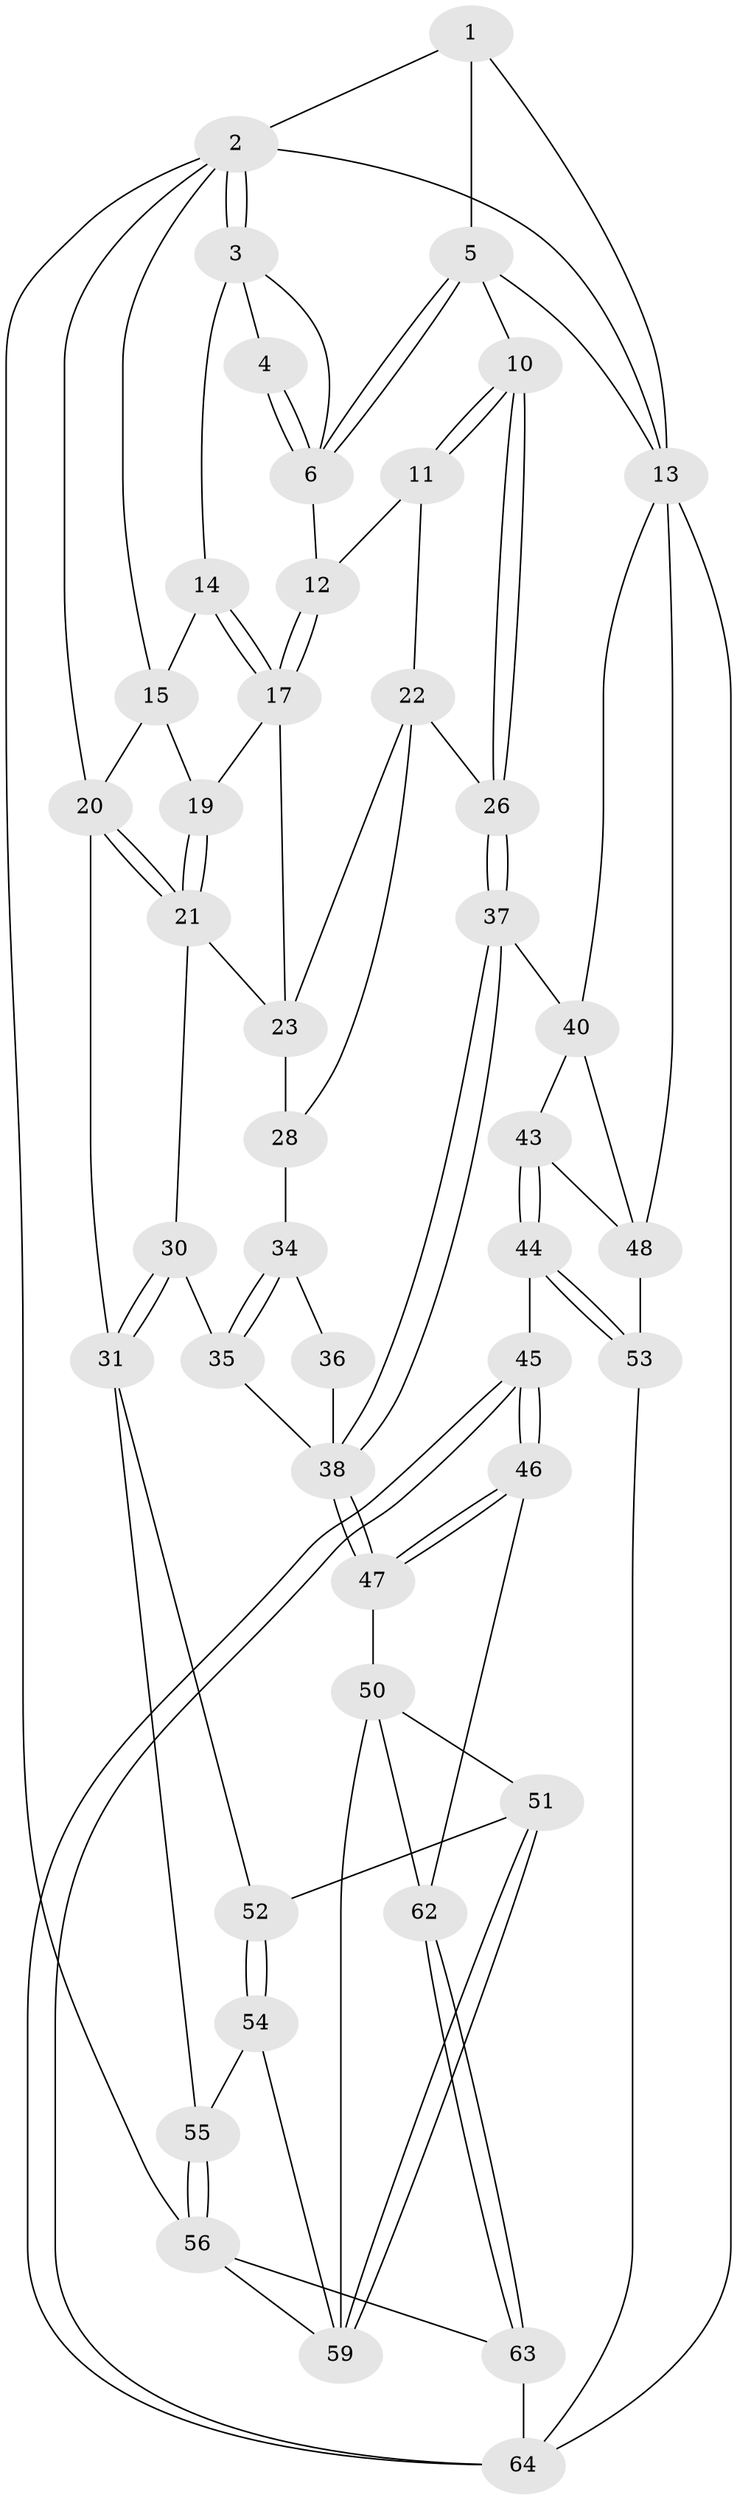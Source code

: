 // original degree distribution, {3: 0.046153846153846156, 6: 0.26153846153846155, 4: 0.27692307692307694, 5: 0.4153846153846154}
// Generated by graph-tools (version 1.1) at 2025/11/02/27/25 16:11:53]
// undirected, 45 vertices, 101 edges
graph export_dot {
graph [start="1"]
  node [color=gray90,style=filled];
  1 [pos="+0.5853354953719423+0"];
  2 [pos="+0+0",super="+42"];
  3 [pos="+0.2561495818499527+0",super="+8"];
  4 [pos="+0.5586680634404223+0"];
  5 [pos="+0.6156468046793613+0.056055068674072735",super="+9"];
  6 [pos="+0.40523822994487896+0.10869845811924232",super="+7"];
  10 [pos="+0.7373728799016168+0.3446696145826726"];
  11 [pos="+0.48035499350212174+0.2581188846264302"];
  12 [pos="+0.4221223960199061+0.19658493570829216"];
  13 [pos="+1+0.2169513335032258",super="+58"];
  14 [pos="+0.18449462264387728+0.1823250379613615"];
  15 [pos="+0.124485746825288+0.18362840792994603",super="+16"];
  17 [pos="+0.2364236388141396+0.2780202241253805",super="+18"];
  19 [pos="+0.09841093397888463+0.3452566780094038"];
  20 [pos="+0+0.41056860332454953",super="+33"];
  21 [pos="+0+0.4424684162302387",super="+25"];
  22 [pos="+0.3020052825246741+0.3436262784469469",super="+27"];
  23 [pos="+0.26135287704046595+0.34494354019637286",super="+24"];
  26 [pos="+0.6748895612259098+0.4858963430349879"];
  28 [pos="+0.514879593648707+0.4980212893947879",super="+29"];
  30 [pos="+0.17000900021676232+0.7050222998523588"];
  31 [pos="+0.15357214629452104+0.7238318652961611",super="+32"];
  34 [pos="+0.24531457085422592+0.5425202718505652"];
  35 [pos="+0.18815547290584397+0.6910528410191412"];
  36 [pos="+0.3703236396196005+0.6156239205695332"];
  37 [pos="+0.6771978473392655+0.5305292324834278"];
  38 [pos="+0.4291217430227058+0.7518495237108783",super="+39"];
  40 [pos="+1+0.7104359984175537",super="+41"];
  43 [pos="+0.7269451841588795+0.6450705092433205"];
  44 [pos="+0.6136663329787752+0.8869515658762095"];
  45 [pos="+0.5420803506909863+0.9298144027380941"];
  46 [pos="+0.48352737361446324+0.8654299071484742"];
  47 [pos="+0.43171625362222626+0.7918110152478492"];
  48 [pos="+0.7766347261332618+0.7301523714202238",super="+49"];
  50 [pos="+0.32692471162344267+0.86927396423894",super="+61"];
  51 [pos="+0.24140741753550873+0.8506908563078194"];
  52 [pos="+0.1729367565249725+0.7571951179792539"];
  53 [pos="+0.8309374006561794+0.9726972701899022"];
  54 [pos="+0.1596045876354227+0.9462636318733012"];
  55 [pos="+0.06966090396992407+0.7982720412034778"];
  56 [pos="+0.09248883631386899+1",super="+57"];
  59 [pos="+0.21482486181481728+0.9571551031096726",super="+60"];
  62 [pos="+0.3432384646829368+0.9534211868850044"];
  63 [pos="+0.41992418809157034+1"];
  64 [pos="+0.4918640476322232+1",super="+65"];
  1 -- 2;
  1 -- 5;
  1 -- 13;
  2 -- 3;
  2 -- 3;
  2 -- 15;
  2 -- 56;
  2 -- 20;
  2 -- 13;
  3 -- 4;
  3 -- 14;
  3 -- 6;
  4 -- 6;
  4 -- 6;
  5 -- 6;
  5 -- 6;
  5 -- 10;
  5 -- 13;
  6 -- 12;
  10 -- 11;
  10 -- 11;
  10 -- 26;
  10 -- 26;
  11 -- 12;
  11 -- 22;
  12 -- 17;
  12 -- 17;
  13 -- 40;
  13 -- 48;
  13 -- 64;
  14 -- 15;
  14 -- 17;
  14 -- 17;
  15 -- 19;
  15 -- 20;
  17 -- 19;
  17 -- 23;
  19 -- 21;
  19 -- 21;
  20 -- 21;
  20 -- 21;
  20 -- 31;
  21 -- 30;
  21 -- 23;
  22 -- 23;
  22 -- 26;
  22 -- 28;
  23 -- 28;
  26 -- 37;
  26 -- 37;
  28 -- 34;
  30 -- 31;
  30 -- 31;
  30 -- 35;
  31 -- 52;
  31 -- 55;
  34 -- 35;
  34 -- 35;
  34 -- 36;
  35 -- 38;
  36 -- 38;
  37 -- 38;
  37 -- 38;
  37 -- 40;
  38 -- 47;
  38 -- 47;
  40 -- 48;
  40 -- 43;
  43 -- 44;
  43 -- 44;
  43 -- 48;
  44 -- 45;
  44 -- 53;
  44 -- 53;
  45 -- 46;
  45 -- 46;
  45 -- 64;
  45 -- 64;
  46 -- 47;
  46 -- 47;
  46 -- 62;
  47 -- 50;
  48 -- 53;
  50 -- 51;
  50 -- 59;
  50 -- 62;
  51 -- 52;
  51 -- 59;
  51 -- 59;
  52 -- 54;
  52 -- 54;
  53 -- 64;
  54 -- 55;
  54 -- 59;
  55 -- 56;
  55 -- 56;
  56 -- 59;
  56 -- 63;
  62 -- 63;
  62 -- 63;
  63 -- 64;
}
